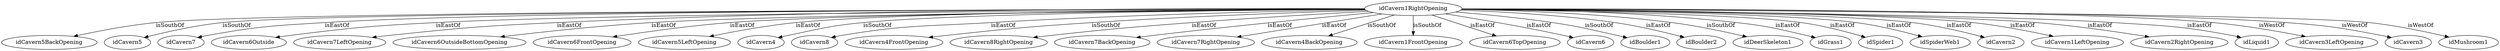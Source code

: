 strict digraph  {
idCavern1RightOpening [node_type=entity_node];
idCavern5BackOpening [node_type=entity_node];
idCavern5 [node_type=entity_node];
idCavern7 [node_type=entity_node];
idCavern6Outside [node_type=entity_node];
idCavern7LeftOpening [node_type=entity_node];
idCavern6OutsideBottomOpening [node_type=entity_node];
idCavern6FrontOpening [node_type=entity_node];
idCavern5LeftOpening [node_type=entity_node];
idCavern4 [node_type=entity_node];
idCavern8 [node_type=entity_node];
idCavern4FrontOpening [node_type=entity_node];
idCavern8RightOpening [node_type=entity_node];
idCavern7BackOpening [node_type=entity_node];
idCavern7RightOpening [node_type=entity_node];
idCavern4BackOpening [node_type=entity_node];
idCavern1FrontOpening [node_type=entity_node];
idCavern6TopOpening [node_type=entity_node];
idCavern6 [node_type=entity_node];
idBoulder1 [node_type=entity_node];
idBoulder2 [node_type=entity_node];
idDeerSkeleton1 [node_type=entity_node];
idGrass1 [node_type=entity_node];
idSpider1 [node_type=entity_node];
idSpiderWeb1 [node_type=entity_node];
idCavern2 [node_type=entity_node];
idCavern1LeftOpening [node_type=entity_node];
idCavern2RightOpening [node_type=entity_node];
idLiquid1 [node_type=entity_node];
idCavern3LeftOpening [node_type=entity_node];
idCavern3 [node_type=entity_node];
idMushroom1 [node_type=entity_node];
idCavern1RightOpening -> idCavern5BackOpening  [edge_type=relationship, label=isSouthOf];
idCavern1RightOpening -> idCavern5  [edge_type=relationship, label=isSouthOf];
idCavern1RightOpening -> idCavern7  [edge_type=relationship, label=isEastOf];
idCavern1RightOpening -> idCavern6Outside  [edge_type=relationship, label=isEastOf];
idCavern1RightOpening -> idCavern7LeftOpening  [edge_type=relationship, label=isEastOf];
idCavern1RightOpening -> idCavern6OutsideBottomOpening  [edge_type=relationship, label=isEastOf];
idCavern1RightOpening -> idCavern6FrontOpening  [edge_type=relationship, label=isEastOf];
idCavern1RightOpening -> idCavern5LeftOpening  [edge_type=relationship, label=isEastOf];
idCavern1RightOpening -> idCavern4  [edge_type=relationship, label=isSouthOf];
idCavern1RightOpening -> idCavern8  [edge_type=relationship, label=isEastOf];
idCavern1RightOpening -> idCavern4FrontOpening  [edge_type=relationship, label=isSouthOf];
idCavern1RightOpening -> idCavern8RightOpening  [edge_type=relationship, label=isEastOf];
idCavern1RightOpening -> idCavern7BackOpening  [edge_type=relationship, label=isEastOf];
idCavern1RightOpening -> idCavern7RightOpening  [edge_type=relationship, label=isEastOf];
idCavern1RightOpening -> idCavern4BackOpening  [edge_type=relationship, label=isSouthOf];
idCavern1RightOpening -> idCavern1FrontOpening  [edge_type=relationship, label=isSouthOf];
idCavern1RightOpening -> idCavern6TopOpening  [edge_type=relationship, label=isEastOf];
idCavern1RightOpening -> idCavern6  [edge_type=relationship, label=isEastOf];
idCavern1RightOpening -> idBoulder1  [edge_type=relationship, label=isSouthOf];
idCavern1RightOpening -> idBoulder2  [edge_type=relationship, label=isEastOf];
idCavern1RightOpening -> idDeerSkeleton1  [edge_type=relationship, label=isSouthOf];
idCavern1RightOpening -> idGrass1  [edge_type=relationship, label=isEastOf];
idCavern1RightOpening -> idSpider1  [edge_type=relationship, label=isEastOf];
idCavern1RightOpening -> idSpiderWeb1  [edge_type=relationship, label=isEastOf];
idCavern1RightOpening -> idCavern2  [edge_type=relationship, label=isEastOf];
idCavern1RightOpening -> idCavern1LeftOpening  [edge_type=relationship, label=isEastOf];
idCavern1RightOpening -> idCavern2RightOpening  [edge_type=relationship, label=isEastOf];
idCavern1RightOpening -> idLiquid1  [edge_type=relationship, label=isEastOf];
idCavern1RightOpening -> idCavern3LeftOpening  [edge_type=relationship, label=isWestOf];
idCavern1RightOpening -> idCavern3  [edge_type=relationship, label=isWestOf];
idCavern1RightOpening -> idMushroom1  [edge_type=relationship, label=isWestOf];
}
